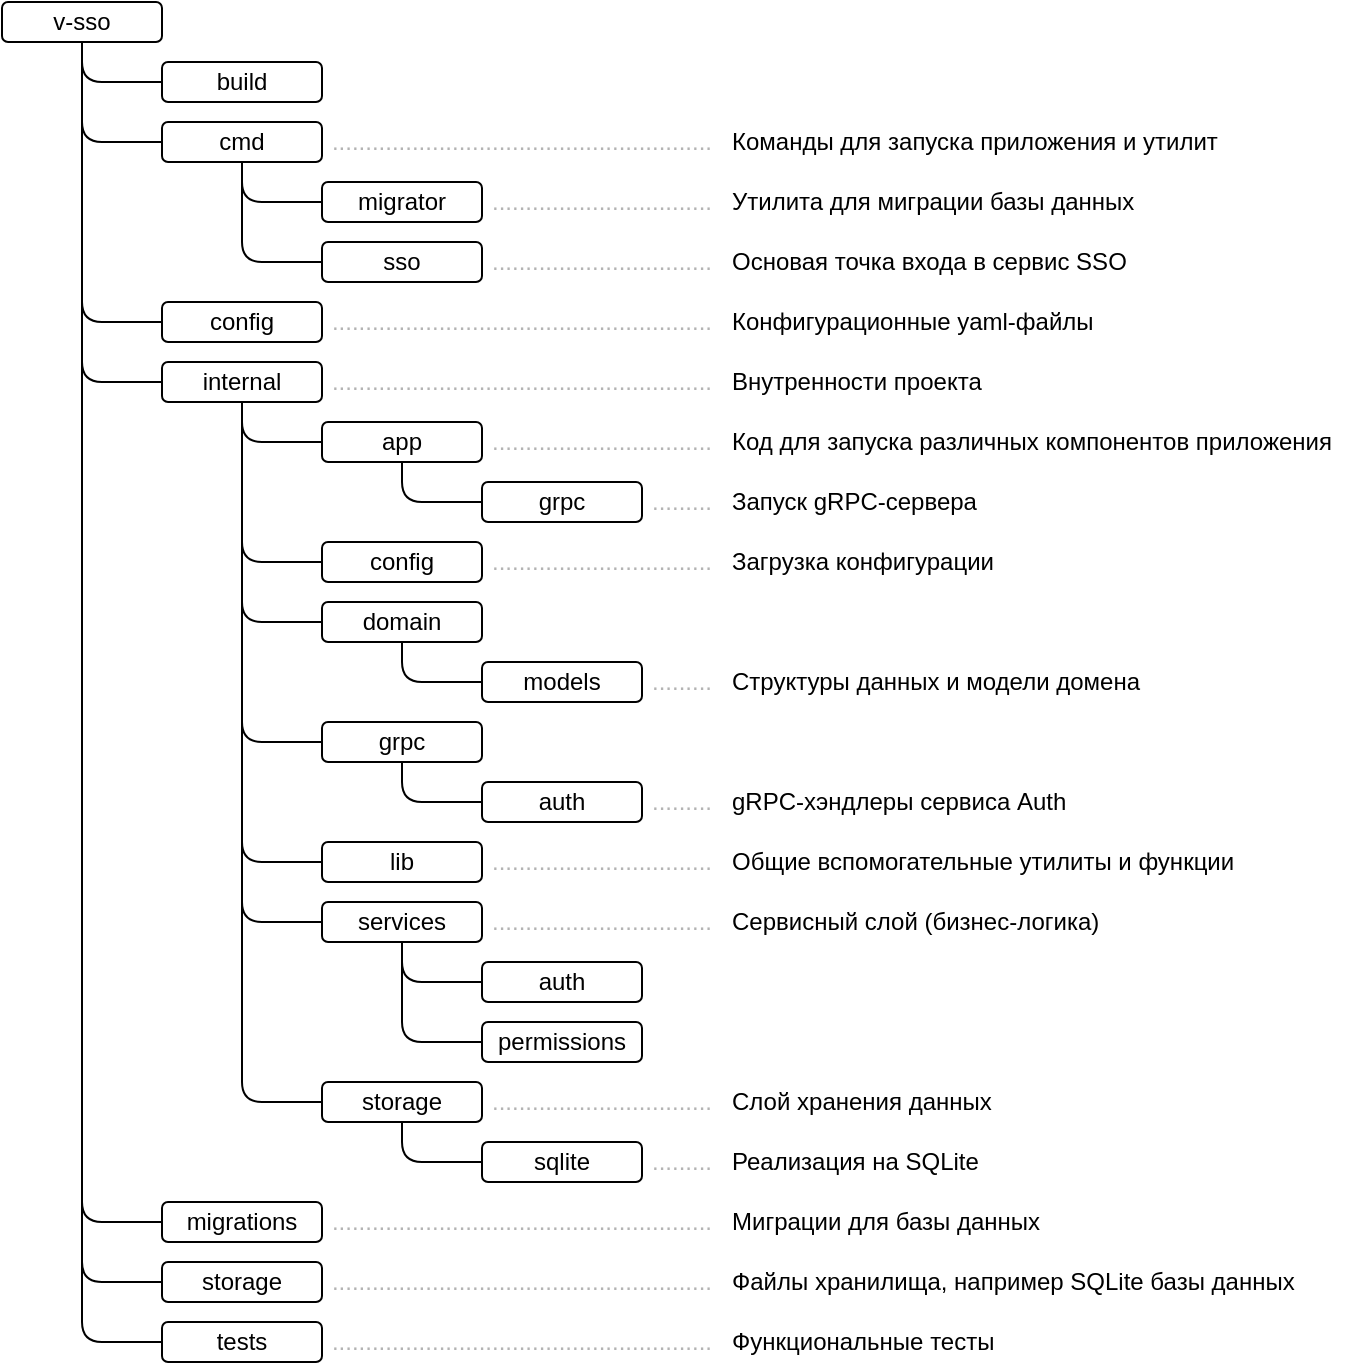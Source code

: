 <mxfile>
    <diagram id="wUPlNDapoyocrOpVww18" name="Page-1">
        <mxGraphModel dx="945" dy="733" grid="1" gridSize="10" guides="1" tooltips="1" connect="1" arrows="1" fold="1" page="1" pageScale="1" pageWidth="1169" pageHeight="827" math="0" shadow="0">
            <root>
                <mxCell id="0"/>
                <mxCell id="1" parent="0"/>
                <mxCell id="110" style="edgeStyle=orthogonalEdgeStyle;html=1;exitX=0.5;exitY=1;exitDx=0;exitDy=0;entryX=0;entryY=0.5;entryDx=0;entryDy=0;endArrow=none;endFill=0;" edge="1" parent="1" source="132" target="44">
                    <mxGeometry relative="1" as="geometry"/>
                </mxCell>
                <mxCell id="43" value="&lt;span style=&quot;&quot;&gt;build&lt;/span&gt;" style="rounded=1;whiteSpace=wrap;html=1;strokeColor=default;fillColor=none;" vertex="1" parent="1">
                    <mxGeometry x="120" y="40" width="80" height="20" as="geometry"/>
                </mxCell>
                <mxCell id="44" value="&lt;span style=&quot;&quot;&gt;cmd&lt;/span&gt;" style="rounded=1;whiteSpace=wrap;html=1;strokeColor=default;fillColor=none;" vertex="1" parent="1">
                    <mxGeometry x="120" y="70" width="80" height="20" as="geometry"/>
                </mxCell>
                <mxCell id="45" value="&lt;span style=&quot;&quot;&gt;.........................................................&lt;/span&gt;" style="rounded=0;whiteSpace=wrap;html=1;strokeColor=none;fillColor=none;fontColor=#B3B3B3;" vertex="1" parent="1">
                    <mxGeometry x="200" y="70" width="200" height="20" as="geometry"/>
                </mxCell>
                <mxCell id="46" value="&lt;span style=&quot;&quot;&gt;Команды для запуска приложения и утилит&lt;/span&gt;" style="rounded=0;whiteSpace=wrap;html=1;align=left;spacingLeft=3;strokeColor=none;fillColor=none;" vertex="1" parent="1">
                    <mxGeometry x="400" y="70" width="320" height="20" as="geometry"/>
                </mxCell>
                <mxCell id="52" value="&lt;span style=&quot;&quot;&gt;Утилита для миграции базы данных&lt;/span&gt;" style="rounded=0;whiteSpace=wrap;html=1;align=left;spacingLeft=3;strokeColor=none;fillColor=none;" vertex="1" parent="1">
                    <mxGeometry x="400" y="100" width="320" height="20" as="geometry"/>
                </mxCell>
                <mxCell id="53" value="&lt;span style=&quot;&quot;&gt;Основая точка входа в сервис SSO&lt;/span&gt;" style="rounded=0;whiteSpace=wrap;html=1;align=left;spacingLeft=3;strokeColor=none;fillColor=none;" vertex="1" parent="1">
                    <mxGeometry x="400" y="130" width="320" height="20" as="geometry"/>
                </mxCell>
                <mxCell id="54" value="&lt;span style=&quot;&quot;&gt;Конфигурационные yaml-файлы&lt;/span&gt;" style="rounded=0;whiteSpace=wrap;html=1;align=left;spacingLeft=3;strokeColor=none;fillColor=none;" vertex="1" parent="1">
                    <mxGeometry x="400" y="160" width="320" height="20" as="geometry"/>
                </mxCell>
                <mxCell id="55" value="&lt;span style=&quot;&quot;&gt;Внутренности проекта&lt;/span&gt;" style="rounded=0;whiteSpace=wrap;html=1;align=left;spacingLeft=3;strokeColor=none;fillColor=none;" vertex="1" parent="1">
                    <mxGeometry x="400" y="190" width="320" height="20" as="geometry"/>
                </mxCell>
                <mxCell id="56" value="&lt;span style=&quot;&quot;&gt;Код для запуска различных компонентов приложения&lt;/span&gt;" style="rounded=0;whiteSpace=wrap;html=1;align=left;spacingLeft=3;strokeColor=none;fillColor=none;" vertex="1" parent="1">
                    <mxGeometry x="400" y="220" width="320" height="20" as="geometry"/>
                </mxCell>
                <mxCell id="57" value="&lt;span style=&quot;&quot;&gt;Запуск gRPC-сервера&lt;/span&gt;" style="rounded=0;whiteSpace=wrap;html=1;align=left;spacingLeft=3;strokeColor=none;fillColor=none;" vertex="1" parent="1">
                    <mxGeometry x="400" y="250" width="320" height="20" as="geometry"/>
                </mxCell>
                <mxCell id="58" value="&lt;span style=&quot;&quot;&gt;Загрузка конфигурации&lt;/span&gt;" style="rounded=0;whiteSpace=wrap;html=1;align=left;spacingLeft=3;strokeColor=none;fillColor=none;" vertex="1" parent="1">
                    <mxGeometry x="400" y="280" width="320" height="20" as="geometry"/>
                </mxCell>
                <mxCell id="59" value="&lt;span style=&quot;&quot;&gt;Структуры данных и модели домена&lt;/span&gt;" style="rounded=0;whiteSpace=wrap;html=1;align=left;spacingLeft=3;strokeColor=none;fillColor=none;" vertex="1" parent="1">
                    <mxGeometry x="400" y="340" width="320" height="20" as="geometry"/>
                </mxCell>
                <mxCell id="60" value="&lt;span style=&quot;&quot;&gt;gRPC-хэндлеры сервиса Auth&lt;/span&gt;" style="rounded=0;whiteSpace=wrap;html=1;align=left;spacingLeft=3;strokeColor=none;fillColor=none;" vertex="1" parent="1">
                    <mxGeometry x="400" y="400" width="320" height="20" as="geometry"/>
                </mxCell>
                <mxCell id="61" value="&lt;span style=&quot;&quot;&gt;Общие вспомогательные утилиты и функции&lt;/span&gt;" style="rounded=0;whiteSpace=wrap;html=1;align=left;spacingLeft=3;strokeColor=none;fillColor=none;" vertex="1" parent="1">
                    <mxGeometry x="400" y="430" width="320" height="20" as="geometry"/>
                </mxCell>
                <mxCell id="62" value="&lt;span style=&quot;&quot;&gt;Сервисный слой (бизнес-логика)&lt;/span&gt;" style="rounded=0;whiteSpace=wrap;html=1;align=left;spacingLeft=3;strokeColor=none;fillColor=none;" vertex="1" parent="1">
                    <mxGeometry x="400" y="460" width="320" height="20" as="geometry"/>
                </mxCell>
                <mxCell id="63" value="&lt;span style=&quot;&quot;&gt;Слой хранения данных&lt;/span&gt;" style="rounded=0;whiteSpace=wrap;html=1;align=left;spacingLeft=3;strokeColor=none;fillColor=none;" vertex="1" parent="1">
                    <mxGeometry x="400" y="550" width="320" height="20" as="geometry"/>
                </mxCell>
                <mxCell id="64" value="&lt;span style=&quot;&quot;&gt;Реализация на SQLite&lt;/span&gt;" style="rounded=0;whiteSpace=wrap;html=1;align=left;spacingLeft=3;strokeColor=none;fillColor=none;" vertex="1" parent="1">
                    <mxGeometry x="400" y="580" width="320" height="20" as="geometry"/>
                </mxCell>
                <mxCell id="65" value="&lt;span style=&quot;&quot;&gt;Миграции для базы данных&lt;/span&gt;" style="rounded=0;whiteSpace=wrap;html=1;align=left;spacingLeft=3;strokeColor=none;fillColor=none;" vertex="1" parent="1">
                    <mxGeometry x="400" y="610" width="320" height="20" as="geometry"/>
                </mxCell>
                <mxCell id="66" value="&lt;span style=&quot;&quot;&gt;Файлы хранилища, например SQLite базы данных&lt;/span&gt;" style="rounded=0;whiteSpace=wrap;html=1;align=left;spacingLeft=3;strokeColor=none;fillColor=none;" vertex="1" parent="1">
                    <mxGeometry x="400" y="640" width="320" height="20" as="geometry"/>
                </mxCell>
                <mxCell id="67" value="&lt;span style=&quot;&quot;&gt;Функциональные тесты&lt;/span&gt;" style="rounded=0;whiteSpace=wrap;html=1;align=left;spacingLeft=3;strokeColor=none;fillColor=none;" vertex="1" parent="1">
                    <mxGeometry x="400" y="670" width="320" height="20" as="geometry"/>
                </mxCell>
                <mxCell id="68" value="&lt;span style=&quot;&quot;&gt;migrator&lt;/span&gt;" style="rounded=1;whiteSpace=wrap;html=1;strokeColor=default;fillColor=none;" vertex="1" parent="1">
                    <mxGeometry x="200" y="100" width="80" height="20" as="geometry"/>
                </mxCell>
                <mxCell id="69" value="&lt;span style=&quot;&quot;&gt;.................................&lt;/span&gt;" style="rounded=0;whiteSpace=wrap;html=1;strokeColor=none;fillColor=none;fontColor=#B3B3B3;" vertex="1" parent="1">
                    <mxGeometry x="280" y="100" width="120" height="20" as="geometry"/>
                </mxCell>
                <mxCell id="70" value="&lt;span style=&quot;&quot;&gt;sso&lt;/span&gt;" style="rounded=1;whiteSpace=wrap;html=1;strokeColor=default;fillColor=none;" vertex="1" parent="1">
                    <mxGeometry x="200" y="130" width="80" height="20" as="geometry"/>
                </mxCell>
                <mxCell id="71" value="&lt;span style=&quot;&quot;&gt;.................................&lt;/span&gt;" style="rounded=0;whiteSpace=wrap;html=1;strokeColor=none;fillColor=none;fontColor=#B3B3B3;" vertex="1" parent="1">
                    <mxGeometry x="280" y="130" width="120" height="20" as="geometry"/>
                </mxCell>
                <mxCell id="73" value="&lt;span style=&quot;&quot;&gt;config&lt;/span&gt;" style="rounded=1;whiteSpace=wrap;html=1;strokeColor=default;fillColor=none;" vertex="1" parent="1">
                    <mxGeometry x="120" y="160" width="80" height="20" as="geometry"/>
                </mxCell>
                <mxCell id="74" value="&lt;span style=&quot;&quot;&gt;.........................................................&lt;/span&gt;" style="rounded=0;whiteSpace=wrap;html=1;strokeColor=none;fillColor=none;fontColor=#B3B3B3;" vertex="1" parent="1">
                    <mxGeometry x="200" y="160" width="200" height="20" as="geometry"/>
                </mxCell>
                <mxCell id="75" value="internal" style="rounded=1;whiteSpace=wrap;html=1;strokeColor=default;fillColor=none;" vertex="1" parent="1">
                    <mxGeometry x="120" y="190" width="80" height="20" as="geometry"/>
                </mxCell>
                <mxCell id="76" value="&lt;span style=&quot;&quot;&gt;.........................................................&lt;/span&gt;" style="rounded=0;whiteSpace=wrap;html=1;strokeColor=none;fillColor=none;fontColor=#B3B3B3;" vertex="1" parent="1">
                    <mxGeometry x="200" y="190" width="200" height="20" as="geometry"/>
                </mxCell>
                <mxCell id="77" value="&lt;span style=&quot;&quot;&gt;app&lt;/span&gt;" style="rounded=1;whiteSpace=wrap;html=1;strokeColor=default;fillColor=none;" vertex="1" parent="1">
                    <mxGeometry x="200" y="220" width="80" height="20" as="geometry"/>
                </mxCell>
                <mxCell id="78" value="&lt;span style=&quot;&quot;&gt;.................................&lt;/span&gt;" style="rounded=0;whiteSpace=wrap;html=1;strokeColor=none;fillColor=none;fontColor=#B3B3B3;" vertex="1" parent="1">
                    <mxGeometry x="280" y="220" width="120" height="20" as="geometry"/>
                </mxCell>
                <mxCell id="79" value="&lt;span style=&quot;&quot;&gt;.........&lt;/span&gt;" style="rounded=0;whiteSpace=wrap;html=1;strokeColor=none;fillColor=none;fontColor=#B3B3B3;" vertex="1" parent="1">
                    <mxGeometry x="360" y="250" width="40" height="20" as="geometry"/>
                </mxCell>
                <mxCell id="80" value="&lt;span style=&quot;&quot;&gt;grpc&lt;/span&gt;" style="rounded=1;whiteSpace=wrap;html=1;strokeColor=default;fillColor=none;" vertex="1" parent="1">
                    <mxGeometry x="280" y="250" width="80" height="20" as="geometry"/>
                </mxCell>
                <mxCell id="81" value="&lt;span style=&quot;&quot;&gt;config&lt;/span&gt;" style="rounded=1;whiteSpace=wrap;html=1;strokeColor=default;fillColor=none;" vertex="1" parent="1">
                    <mxGeometry x="200" y="280" width="80" height="20" as="geometry"/>
                </mxCell>
                <mxCell id="82" value="&lt;span style=&quot;&quot;&gt;.................................&lt;/span&gt;" style="rounded=0;whiteSpace=wrap;html=1;strokeColor=none;fillColor=none;fontColor=#B3B3B3;" vertex="1" parent="1">
                    <mxGeometry x="280" y="280" width="120" height="20" as="geometry"/>
                </mxCell>
                <mxCell id="83" value="&lt;span style=&quot;&quot;&gt;domain&lt;/span&gt;" style="rounded=1;whiteSpace=wrap;html=1;strokeColor=default;fillColor=none;" vertex="1" parent="1">
                    <mxGeometry x="200" y="310" width="80" height="20" as="geometry"/>
                </mxCell>
                <mxCell id="85" value="&lt;span style=&quot;&quot;&gt;.........&lt;/span&gt;" style="rounded=0;whiteSpace=wrap;html=1;strokeColor=none;fillColor=none;fontColor=#B3B3B3;" vertex="1" parent="1">
                    <mxGeometry x="360" y="340" width="40" height="20" as="geometry"/>
                </mxCell>
                <mxCell id="86" value="&lt;span style=&quot;&quot;&gt;models&lt;/span&gt;" style="rounded=1;whiteSpace=wrap;html=1;strokeColor=default;fillColor=none;" vertex="1" parent="1">
                    <mxGeometry x="280" y="340" width="80" height="20" as="geometry"/>
                </mxCell>
                <mxCell id="87" value="&lt;span style=&quot;&quot;&gt;grpc&lt;/span&gt;" style="rounded=1;whiteSpace=wrap;html=1;strokeColor=default;fillColor=none;" vertex="1" parent="1">
                    <mxGeometry x="200" y="370" width="80" height="20" as="geometry"/>
                </mxCell>
                <mxCell id="88" value="&lt;span style=&quot;&quot;&gt;.........&lt;/span&gt;" style="rounded=0;whiteSpace=wrap;html=1;strokeColor=none;fillColor=none;fontColor=#B3B3B3;" vertex="1" parent="1">
                    <mxGeometry x="360" y="400" width="40" height="20" as="geometry"/>
                </mxCell>
                <mxCell id="89" value="&lt;span style=&quot;&quot;&gt;auth&lt;/span&gt;" style="rounded=1;whiteSpace=wrap;html=1;strokeColor=default;fillColor=none;" vertex="1" parent="1">
                    <mxGeometry x="280" y="400" width="80" height="20" as="geometry"/>
                </mxCell>
                <mxCell id="90" value="&lt;span style=&quot;&quot;&gt;lib&lt;/span&gt;" style="rounded=1;whiteSpace=wrap;html=1;strokeColor=default;fillColor=none;" vertex="1" parent="1">
                    <mxGeometry x="200" y="430" width="80" height="20" as="geometry"/>
                </mxCell>
                <mxCell id="91" value="&lt;span style=&quot;&quot;&gt;.................................&lt;/span&gt;" style="rounded=0;whiteSpace=wrap;html=1;strokeColor=none;fillColor=none;fontColor=#B3B3B3;" vertex="1" parent="1">
                    <mxGeometry x="280" y="430" width="120" height="20" as="geometry"/>
                </mxCell>
                <mxCell id="92" value="&lt;span style=&quot;&quot;&gt;services&lt;/span&gt;" style="rounded=1;whiteSpace=wrap;html=1;strokeColor=default;fillColor=none;" vertex="1" parent="1">
                    <mxGeometry x="200" y="460" width="80" height="20" as="geometry"/>
                </mxCell>
                <mxCell id="93" value="&lt;span style=&quot;&quot;&gt;.................................&lt;/span&gt;" style="rounded=0;whiteSpace=wrap;html=1;strokeColor=none;fillColor=none;fontColor=#B3B3B3;" vertex="1" parent="1">
                    <mxGeometry x="280" y="460" width="120" height="20" as="geometry"/>
                </mxCell>
                <mxCell id="95" value="&lt;span style=&quot;&quot;&gt;auth&lt;/span&gt;" style="rounded=1;whiteSpace=wrap;html=1;strokeColor=default;fillColor=none;" vertex="1" parent="1">
                    <mxGeometry x="280" y="490" width="80" height="20" as="geometry"/>
                </mxCell>
                <mxCell id="97" value="&lt;span style=&quot;&quot;&gt;permissions&lt;/span&gt;" style="rounded=1;whiteSpace=wrap;html=1;strokeColor=default;fillColor=none;" vertex="1" parent="1">
                    <mxGeometry x="280" y="520" width="80" height="20" as="geometry"/>
                </mxCell>
                <mxCell id="98" value="&lt;span style=&quot;&quot;&gt;storage&lt;/span&gt;" style="rounded=1;whiteSpace=wrap;html=1;strokeColor=default;fillColor=none;" vertex="1" parent="1">
                    <mxGeometry x="200" y="550" width="80" height="20" as="geometry"/>
                </mxCell>
                <mxCell id="99" value="&lt;span style=&quot;&quot;&gt;.................................&lt;/span&gt;" style="rounded=0;whiteSpace=wrap;html=1;strokeColor=none;fillColor=none;fontColor=#B3B3B3;" vertex="1" parent="1">
                    <mxGeometry x="280" y="550" width="120" height="20" as="geometry"/>
                </mxCell>
                <mxCell id="103" value="&lt;span style=&quot;&quot;&gt;sqlite&lt;/span&gt;" style="rounded=1;whiteSpace=wrap;html=1;strokeColor=default;fillColor=none;" vertex="1" parent="1">
                    <mxGeometry x="280" y="580" width="80" height="20" as="geometry"/>
                </mxCell>
                <mxCell id="104" value="migrations" style="rounded=1;whiteSpace=wrap;html=1;strokeColor=default;fillColor=none;" vertex="1" parent="1">
                    <mxGeometry x="120" y="610" width="80" height="20" as="geometry"/>
                </mxCell>
                <mxCell id="105" value="&lt;span style=&quot;&quot;&gt;.........................................................&lt;/span&gt;" style="rounded=0;whiteSpace=wrap;html=1;strokeColor=none;fillColor=none;fontColor=#B3B3B3;" vertex="1" parent="1">
                    <mxGeometry x="200" y="610" width="200" height="20" as="geometry"/>
                </mxCell>
                <mxCell id="106" value="storage" style="rounded=1;whiteSpace=wrap;html=1;strokeColor=default;fillColor=none;" vertex="1" parent="1">
                    <mxGeometry x="120" y="640" width="80" height="20" as="geometry"/>
                </mxCell>
                <mxCell id="107" value="&lt;span style=&quot;&quot;&gt;.........................................................&lt;/span&gt;" style="rounded=0;whiteSpace=wrap;html=1;strokeColor=none;fillColor=none;fontColor=#B3B3B3;" vertex="1" parent="1">
                    <mxGeometry x="200" y="640" width="200" height="20" as="geometry"/>
                </mxCell>
                <mxCell id="108" value="tests" style="rounded=1;whiteSpace=wrap;html=1;strokeColor=default;fillColor=none;" vertex="1" parent="1">
                    <mxGeometry x="120" y="670" width="80" height="20" as="geometry"/>
                </mxCell>
                <mxCell id="109" value="&lt;span style=&quot;&quot;&gt;.........................................................&lt;/span&gt;" style="rounded=0;whiteSpace=wrap;html=1;strokeColor=none;fillColor=none;fontColor=#B3B3B3;" vertex="1" parent="1">
                    <mxGeometry x="200" y="670" width="200" height="20" as="geometry"/>
                </mxCell>
                <mxCell id="111" style="edgeStyle=orthogonalEdgeStyle;html=1;exitX=0.5;exitY=1;exitDx=0;exitDy=0;entryX=0;entryY=0.5;entryDx=0;entryDy=0;endArrow=none;endFill=0;" edge="1" parent="1" source="132" target="73">
                    <mxGeometry relative="1" as="geometry">
                        <mxPoint x="80" y="60" as="sourcePoint"/>
                        <mxPoint x="120" y="70" as="targetPoint"/>
                        <Array as="points">
                            <mxPoint x="80" y="170"/>
                        </Array>
                    </mxGeometry>
                </mxCell>
                <mxCell id="112" style="edgeStyle=orthogonalEdgeStyle;html=1;exitX=0.5;exitY=1;exitDx=0;exitDy=0;entryX=0;entryY=0.5;entryDx=0;entryDy=0;endArrow=none;endFill=0;" edge="1" parent="1" source="132" target="75">
                    <mxGeometry relative="1" as="geometry">
                        <mxPoint x="80" y="60" as="sourcePoint"/>
                        <mxPoint x="120" y="130" as="targetPoint"/>
                        <Array as="points">
                            <mxPoint x="80" y="200"/>
                        </Array>
                    </mxGeometry>
                </mxCell>
                <mxCell id="113" style="edgeStyle=orthogonalEdgeStyle;html=1;exitX=0.5;exitY=1;exitDx=0;exitDy=0;endArrow=none;endFill=0;entryX=0;entryY=0.5;entryDx=0;entryDy=0;" edge="1" parent="1" source="132" target="104">
                    <mxGeometry relative="1" as="geometry">
                        <mxPoint x="80" y="60" as="sourcePoint"/>
                        <mxPoint x="120" y="430" as="targetPoint"/>
                        <Array as="points">
                            <mxPoint x="80" y="620"/>
                        </Array>
                    </mxGeometry>
                </mxCell>
                <mxCell id="114" style="edgeStyle=orthogonalEdgeStyle;html=1;exitX=0.5;exitY=1;exitDx=0;exitDy=0;entryX=0;entryY=0.5;entryDx=0;entryDy=0;endArrow=none;endFill=0;" edge="1" parent="1" source="132" target="106">
                    <mxGeometry relative="1" as="geometry">
                        <mxPoint x="80" y="60" as="sourcePoint"/>
                        <mxPoint x="120" y="150" as="targetPoint"/>
                        <Array as="points">
                            <mxPoint x="80" y="650"/>
                        </Array>
                    </mxGeometry>
                </mxCell>
                <mxCell id="115" style="edgeStyle=orthogonalEdgeStyle;html=1;exitX=0.5;exitY=1;exitDx=0;exitDy=0;entryX=0;entryY=0.5;entryDx=0;entryDy=0;endArrow=none;endFill=0;" edge="1" parent="1" source="132" target="108">
                    <mxGeometry relative="1" as="geometry">
                        <mxPoint x="80" y="60" as="sourcePoint"/>
                        <mxPoint x="120" y="150" as="targetPoint"/>
                        <Array as="points">
                            <mxPoint x="80" y="680"/>
                        </Array>
                    </mxGeometry>
                </mxCell>
                <mxCell id="116" style="edgeStyle=orthogonalEdgeStyle;html=1;exitX=0.5;exitY=1;exitDx=0;exitDy=0;entryX=0;entryY=0.5;entryDx=0;entryDy=0;endArrow=none;endFill=0;" edge="1" parent="1" source="44" target="68">
                    <mxGeometry relative="1" as="geometry">
                        <mxPoint x="160" y="100" as="sourcePoint"/>
                        <mxPoint x="120" y="90" as="targetPoint"/>
                        <Array as="points">
                            <mxPoint x="160" y="110"/>
                        </Array>
                    </mxGeometry>
                </mxCell>
                <mxCell id="117" style="edgeStyle=orthogonalEdgeStyle;html=1;exitX=0.5;exitY=1;exitDx=0;exitDy=0;entryX=0;entryY=0.5;entryDx=0;entryDy=0;endArrow=none;endFill=0;" edge="1" parent="1" source="44" target="70">
                    <mxGeometry relative="1" as="geometry">
                        <mxPoint x="160" y="100" as="sourcePoint"/>
                        <mxPoint x="200" y="110" as="targetPoint"/>
                        <Array as="points">
                            <mxPoint x="160" y="140"/>
                        </Array>
                    </mxGeometry>
                </mxCell>
                <mxCell id="118" style="edgeStyle=orthogonalEdgeStyle;html=1;exitX=0.5;exitY=1;exitDx=0;exitDy=0;entryX=0;entryY=0.5;entryDx=0;entryDy=0;endArrow=none;endFill=0;" edge="1" parent="1" source="75" target="77">
                    <mxGeometry relative="1" as="geometry">
                        <mxPoint x="160" y="220" as="sourcePoint"/>
                        <mxPoint x="200.0" y="170.0" as="targetPoint"/>
                        <Array as="points">
                            <mxPoint x="160" y="230"/>
                        </Array>
                    </mxGeometry>
                </mxCell>
                <mxCell id="119" style="edgeStyle=orthogonalEdgeStyle;html=1;exitX=0.5;exitY=1;exitDx=0;exitDy=0;entryX=0;entryY=0.5;entryDx=0;entryDy=0;endArrow=none;endFill=0;" edge="1" parent="1" source="75" target="81">
                    <mxGeometry relative="1" as="geometry">
                        <mxPoint x="160" y="220" as="sourcePoint"/>
                        <mxPoint x="200.0" y="230" as="targetPoint"/>
                        <Array as="points">
                            <mxPoint x="160" y="290"/>
                        </Array>
                    </mxGeometry>
                </mxCell>
                <mxCell id="120" style="edgeStyle=orthogonalEdgeStyle;html=1;exitX=0.5;exitY=1;exitDx=0;exitDy=0;endArrow=none;endFill=0;entryX=0;entryY=0.5;entryDx=0;entryDy=0;" edge="1" parent="1" source="75" target="83">
                    <mxGeometry relative="1" as="geometry">
                        <mxPoint x="160" y="220" as="sourcePoint"/>
                        <mxPoint x="200" y="280" as="targetPoint"/>
                        <Array as="points">
                            <mxPoint x="160" y="320"/>
                        </Array>
                    </mxGeometry>
                </mxCell>
                <mxCell id="121" style="edgeStyle=orthogonalEdgeStyle;html=1;endArrow=none;endFill=0;entryX=0;entryY=0.5;entryDx=0;entryDy=0;" edge="1" parent="1" target="87">
                    <mxGeometry relative="1" as="geometry">
                        <mxPoint x="160" y="210" as="sourcePoint"/>
                        <mxPoint x="200" y="330" as="targetPoint"/>
                        <Array as="points">
                            <mxPoint x="160" y="380"/>
                        </Array>
                    </mxGeometry>
                </mxCell>
                <mxCell id="122" style="edgeStyle=orthogonalEdgeStyle;html=1;exitX=0.5;exitY=1;exitDx=0;exitDy=0;entryX=0;entryY=0.5;entryDx=0;entryDy=0;endArrow=none;endFill=0;" edge="1" parent="1" source="75" target="90">
                    <mxGeometry relative="1" as="geometry">
                        <mxPoint x="160" y="220" as="sourcePoint"/>
                        <mxPoint x="200.0" y="230" as="targetPoint"/>
                        <Array as="points">
                            <mxPoint x="160" y="440"/>
                        </Array>
                    </mxGeometry>
                </mxCell>
                <mxCell id="123" style="edgeStyle=orthogonalEdgeStyle;html=1;exitX=0.5;exitY=1;exitDx=0;exitDy=0;entryX=0;entryY=0.5;entryDx=0;entryDy=0;endArrow=none;endFill=0;" edge="1" parent="1" source="75" target="92">
                    <mxGeometry relative="1" as="geometry">
                        <mxPoint x="160" y="220" as="sourcePoint"/>
                        <mxPoint x="200.0" y="230" as="targetPoint"/>
                        <Array as="points">
                            <mxPoint x="160" y="470"/>
                        </Array>
                    </mxGeometry>
                </mxCell>
                <mxCell id="124" style="edgeStyle=orthogonalEdgeStyle;html=1;exitX=0.5;exitY=1;exitDx=0;exitDy=0;entryX=0;entryY=0.5;entryDx=0;entryDy=0;endArrow=none;endFill=0;" edge="1" parent="1" source="75" target="98">
                    <mxGeometry relative="1" as="geometry">
                        <mxPoint x="160" y="220" as="sourcePoint"/>
                        <mxPoint x="200.0" y="230" as="targetPoint"/>
                        <Array as="points">
                            <mxPoint x="160" y="560"/>
                        </Array>
                    </mxGeometry>
                </mxCell>
                <mxCell id="125" style="edgeStyle=orthogonalEdgeStyle;html=1;exitX=0.5;exitY=1;exitDx=0;exitDy=0;entryX=0;entryY=0.5;entryDx=0;entryDy=0;endArrow=none;endFill=0;" edge="1" parent="1" source="77" target="80">
                    <mxGeometry relative="1" as="geometry">
                        <mxPoint x="240.0" y="250.0" as="sourcePoint"/>
                        <mxPoint x="200" y="240" as="targetPoint"/>
                        <Array as="points">
                            <mxPoint x="240" y="260"/>
                        </Array>
                    </mxGeometry>
                </mxCell>
                <mxCell id="126" style="edgeStyle=orthogonalEdgeStyle;html=1;exitX=0.5;exitY=1;exitDx=0;exitDy=0;entryX=0;entryY=0.5;entryDx=0;entryDy=0;endArrow=none;endFill=0;" edge="1" parent="1" source="83" target="86">
                    <mxGeometry relative="1" as="geometry">
                        <mxPoint x="240.0" y="340.0" as="sourcePoint"/>
                        <mxPoint x="280" y="290" as="targetPoint"/>
                        <Array as="points">
                            <mxPoint x="240" y="350"/>
                        </Array>
                    </mxGeometry>
                </mxCell>
                <mxCell id="127" style="edgeStyle=orthogonalEdgeStyle;html=1;exitX=0.5;exitY=1;exitDx=0;exitDy=0;entryX=0;entryY=0.5;entryDx=0;entryDy=0;endArrow=none;endFill=0;" edge="1" parent="1" source="87" target="89">
                    <mxGeometry relative="1" as="geometry">
                        <mxPoint x="240.0" y="400.0" as="sourcePoint"/>
                        <mxPoint x="280" y="370" as="targetPoint"/>
                        <Array as="points">
                            <mxPoint x="240" y="410"/>
                        </Array>
                    </mxGeometry>
                </mxCell>
                <mxCell id="128" style="edgeStyle=orthogonalEdgeStyle;html=1;exitX=0.5;exitY=1;exitDx=0;exitDy=0;entryX=0;entryY=0.5;entryDx=0;entryDy=0;endArrow=none;endFill=0;" edge="1" parent="1" source="92" target="95">
                    <mxGeometry relative="1" as="geometry">
                        <mxPoint x="240.0" y="490.0" as="sourcePoint"/>
                        <mxPoint x="280" y="400" as="targetPoint"/>
                        <Array as="points">
                            <mxPoint x="240" y="500"/>
                        </Array>
                    </mxGeometry>
                </mxCell>
                <mxCell id="129" style="edgeStyle=orthogonalEdgeStyle;html=1;exitX=0.5;exitY=1;exitDx=0;exitDy=0;entryX=0;entryY=0.5;entryDx=0;entryDy=0;endArrow=none;endFill=0;" edge="1" parent="1" source="92" target="97">
                    <mxGeometry relative="1" as="geometry">
                        <mxPoint x="240.0" y="490.0" as="sourcePoint"/>
                        <mxPoint x="280" y="400" as="targetPoint"/>
                        <Array as="points">
                            <mxPoint x="240" y="530"/>
                        </Array>
                    </mxGeometry>
                </mxCell>
                <mxCell id="130" style="edgeStyle=orthogonalEdgeStyle;html=1;exitX=0.5;exitY=1;exitDx=0;exitDy=0;entryX=0;entryY=0.5;entryDx=0;entryDy=0;endArrow=none;endFill=0;" edge="1" parent="1" source="98" target="103">
                    <mxGeometry relative="1" as="geometry">
                        <mxPoint x="240.0" y="580.0" as="sourcePoint"/>
                        <mxPoint x="280" y="430" as="targetPoint"/>
                        <Array as="points">
                            <mxPoint x="240" y="590"/>
                        </Array>
                    </mxGeometry>
                </mxCell>
                <mxCell id="131" value="&lt;span style=&quot;&quot;&gt;.........&lt;/span&gt;" style="rounded=0;whiteSpace=wrap;html=1;strokeColor=none;fillColor=none;fontColor=#B3B3B3;" vertex="1" parent="1">
                    <mxGeometry x="360" y="580" width="40" height="20" as="geometry"/>
                </mxCell>
                <mxCell id="132" value="&lt;span style=&quot;&quot;&gt;v-sso&lt;/span&gt;" style="rounded=1;whiteSpace=wrap;html=1;strokeColor=default;fillColor=none;" vertex="1" parent="1">
                    <mxGeometry x="40" y="10" width="80" height="20" as="geometry"/>
                </mxCell>
                <mxCell id="133" style="edgeStyle=orthogonalEdgeStyle;html=1;exitX=0.5;exitY=1;exitDx=0;exitDy=0;entryX=0;entryY=0.5;entryDx=0;entryDy=0;endArrow=none;endFill=0;" edge="1" parent="1" source="132" target="43">
                    <mxGeometry relative="1" as="geometry">
                        <mxPoint x="80" y="30" as="sourcePoint"/>
                        <mxPoint x="120" y="80" as="targetPoint"/>
                        <Array as="points">
                            <mxPoint x="80" y="50"/>
                        </Array>
                    </mxGeometry>
                </mxCell>
            </root>
        </mxGraphModel>
    </diagram>
</mxfile>